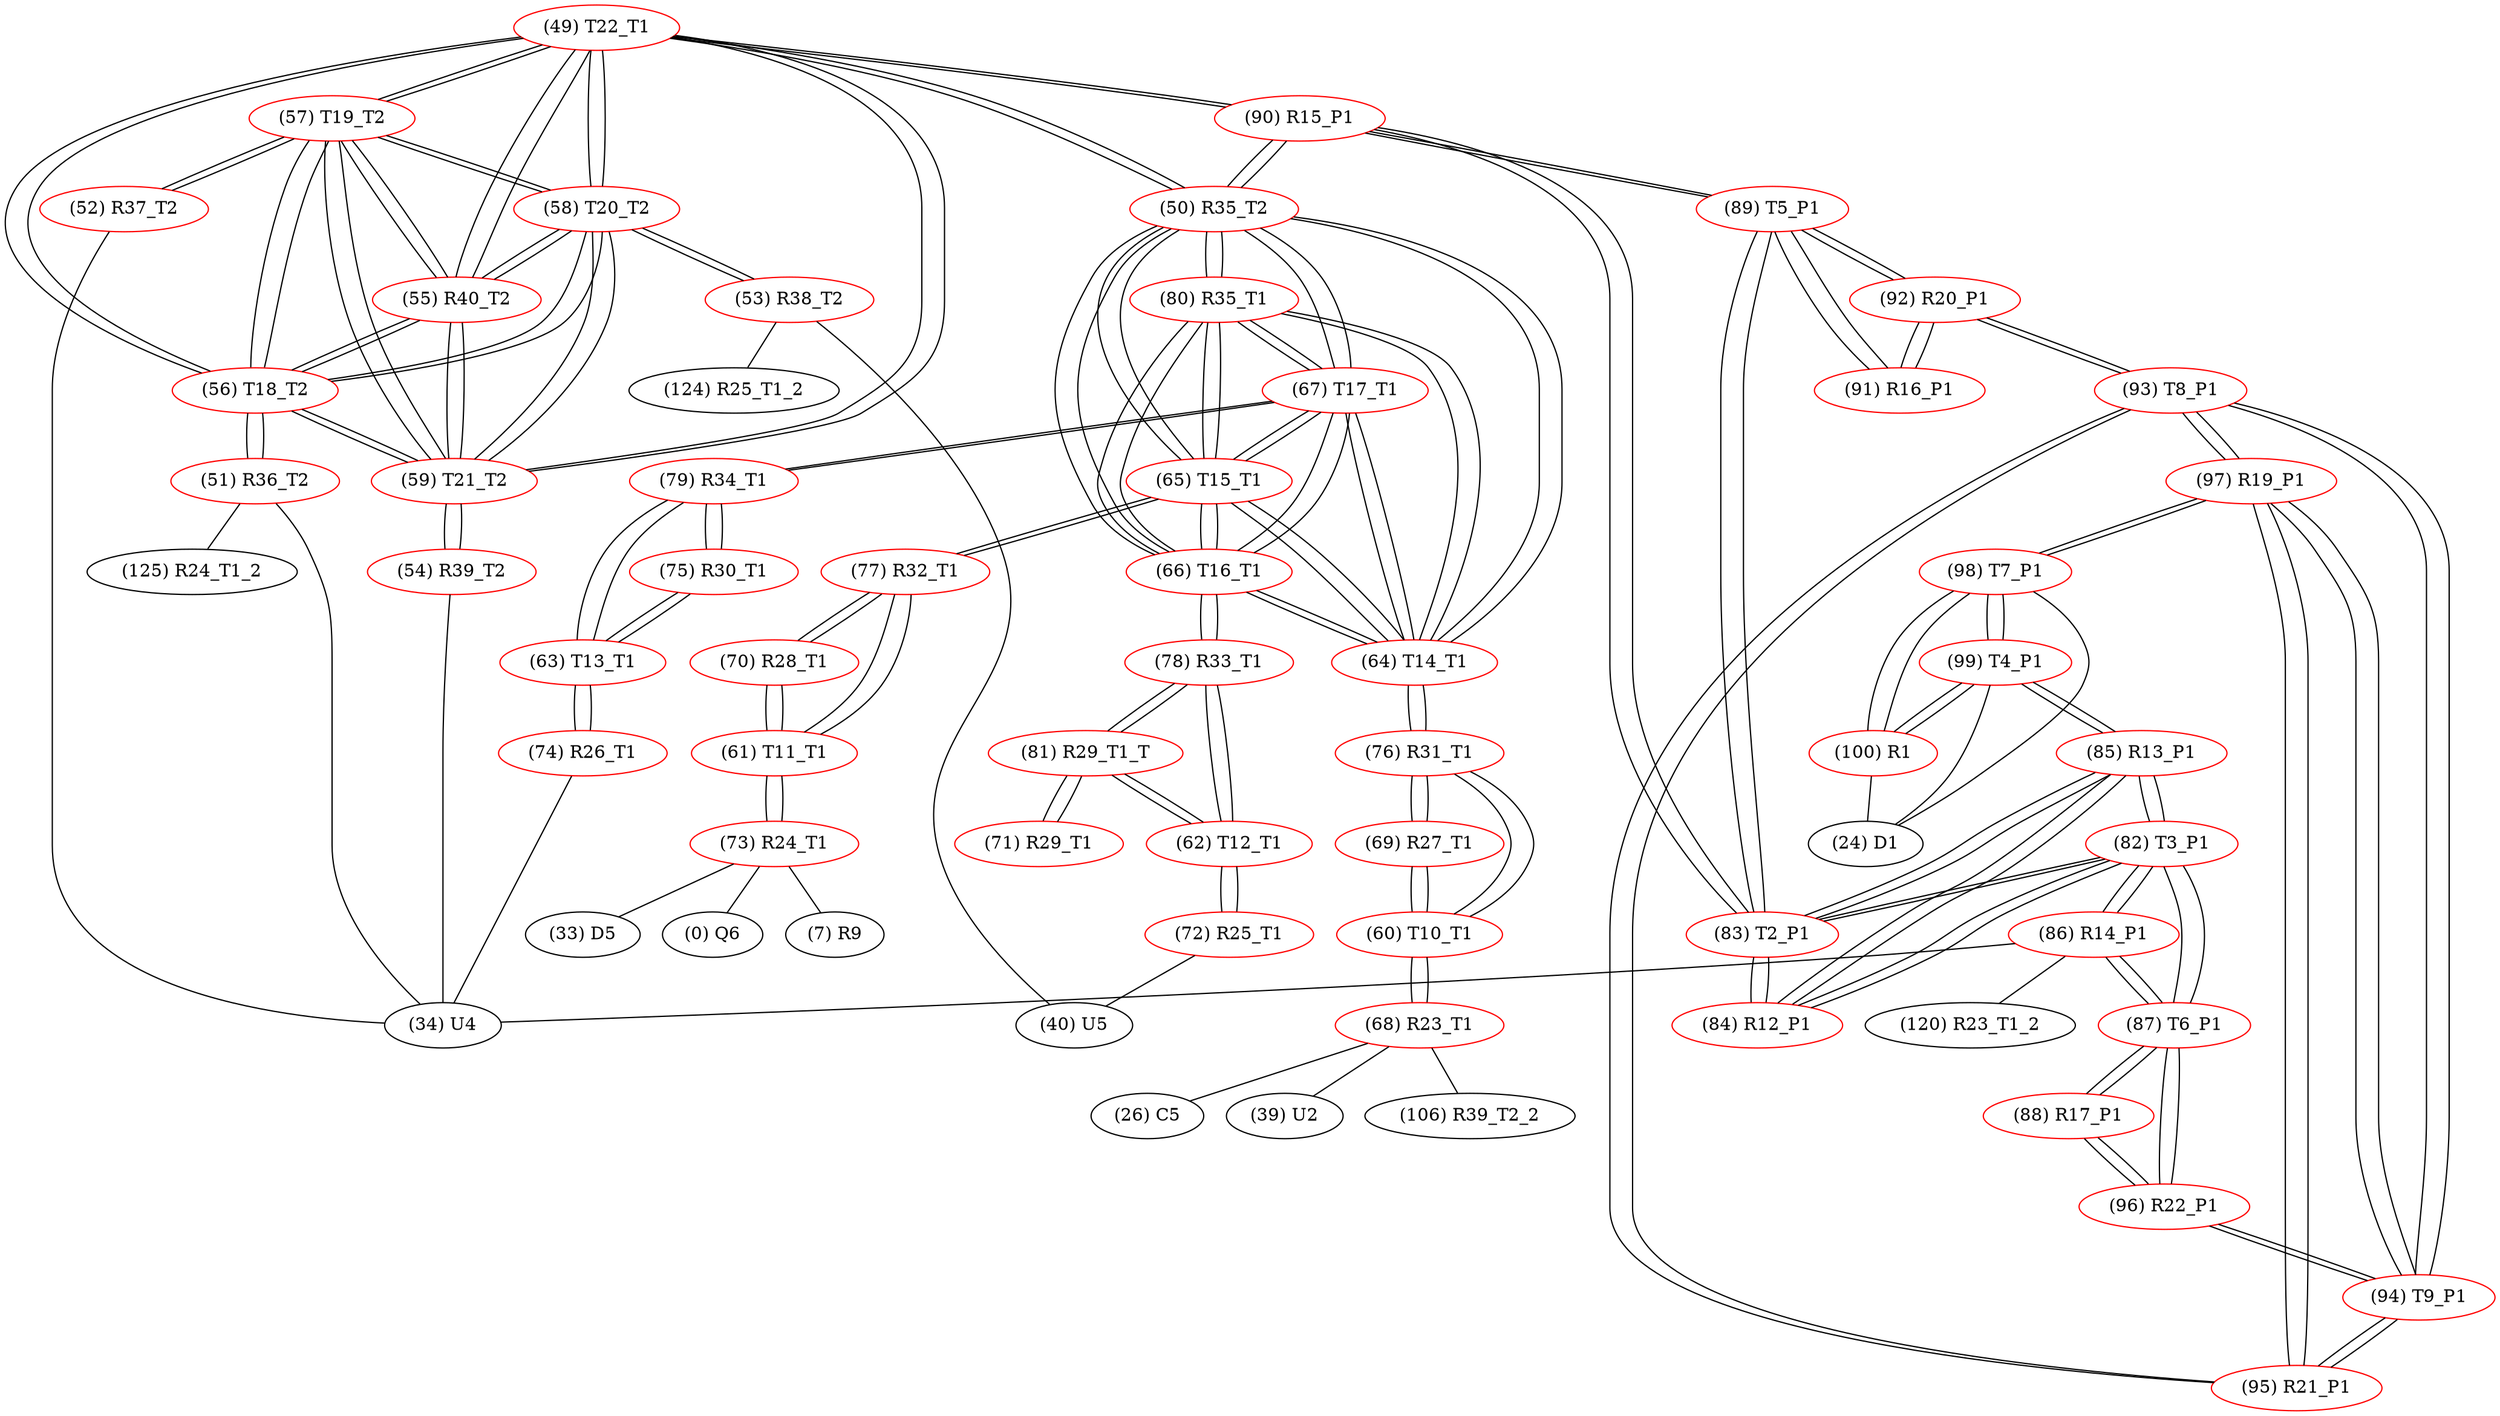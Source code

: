 graph {
	49 [label="(49) T22_T1" color=red]
	57 [label="(57) T19_T2"]
	58 [label="(58) T20_T2"]
	59 [label="(59) T21_T2"]
	56 [label="(56) T18_T2"]
	55 [label="(55) R40_T2"]
	90 [label="(90) R15_P1"]
	50 [label="(50) R35_T2"]
	50 [label="(50) R35_T2" color=red]
	65 [label="(65) T15_T1"]
	66 [label="(66) T16_T1"]
	64 [label="(64) T14_T1"]
	67 [label="(67) T17_T1"]
	80 [label="(80) R35_T1"]
	90 [label="(90) R15_P1"]
	49 [label="(49) T22_T1"]
	51 [label="(51) R36_T2" color=red]
	34 [label="(34) U4"]
	125 [label="(125) R24_T1_2"]
	56 [label="(56) T18_T2"]
	52 [label="(52) R37_T2" color=red]
	34 [label="(34) U4"]
	57 [label="(57) T19_T2"]
	53 [label="(53) R38_T2" color=red]
	40 [label="(40) U5"]
	124 [label="(124) R25_T1_2"]
	58 [label="(58) T20_T2"]
	54 [label="(54) R39_T2" color=red]
	34 [label="(34) U4"]
	59 [label="(59) T21_T2"]
	55 [label="(55) R40_T2" color=red]
	57 [label="(57) T19_T2"]
	58 [label="(58) T20_T2"]
	59 [label="(59) T21_T2"]
	49 [label="(49) T22_T1"]
	56 [label="(56) T18_T2"]
	56 [label="(56) T18_T2" color=red]
	57 [label="(57) T19_T2"]
	58 [label="(58) T20_T2"]
	59 [label="(59) T21_T2"]
	49 [label="(49) T22_T1"]
	55 [label="(55) R40_T2"]
	51 [label="(51) R36_T2"]
	57 [label="(57) T19_T2" color=red]
	58 [label="(58) T20_T2"]
	59 [label="(59) T21_T2"]
	49 [label="(49) T22_T1"]
	56 [label="(56) T18_T2"]
	55 [label="(55) R40_T2"]
	52 [label="(52) R37_T2"]
	58 [label="(58) T20_T2" color=red]
	57 [label="(57) T19_T2"]
	59 [label="(59) T21_T2"]
	49 [label="(49) T22_T1"]
	56 [label="(56) T18_T2"]
	55 [label="(55) R40_T2"]
	53 [label="(53) R38_T2"]
	59 [label="(59) T21_T2" color=red]
	57 [label="(57) T19_T2"]
	58 [label="(58) T20_T2"]
	49 [label="(49) T22_T1"]
	56 [label="(56) T18_T2"]
	55 [label="(55) R40_T2"]
	54 [label="(54) R39_T2"]
	60 [label="(60) T10_T1" color=red]
	68 [label="(68) R23_T1"]
	69 [label="(69) R27_T1"]
	76 [label="(76) R31_T1"]
	61 [label="(61) T11_T1" color=red]
	73 [label="(73) R24_T1"]
	77 [label="(77) R32_T1"]
	70 [label="(70) R28_T1"]
	62 [label="(62) T12_T1" color=red]
	78 [label="(78) R33_T1"]
	81 [label="(81) R29_T1_T"]
	72 [label="(72) R25_T1"]
	63 [label="(63) T13_T1" color=red]
	75 [label="(75) R30_T1"]
	79 [label="(79) R34_T1"]
	74 [label="(74) R26_T1"]
	64 [label="(64) T14_T1" color=red]
	65 [label="(65) T15_T1"]
	66 [label="(66) T16_T1"]
	67 [label="(67) T17_T1"]
	50 [label="(50) R35_T2"]
	80 [label="(80) R35_T1"]
	76 [label="(76) R31_T1"]
	65 [label="(65) T15_T1" color=red]
	66 [label="(66) T16_T1"]
	64 [label="(64) T14_T1"]
	67 [label="(67) T17_T1"]
	50 [label="(50) R35_T2"]
	80 [label="(80) R35_T1"]
	77 [label="(77) R32_T1"]
	66 [label="(66) T16_T1" color=red]
	65 [label="(65) T15_T1"]
	64 [label="(64) T14_T1"]
	67 [label="(67) T17_T1"]
	50 [label="(50) R35_T2"]
	80 [label="(80) R35_T1"]
	78 [label="(78) R33_T1"]
	67 [label="(67) T17_T1" color=red]
	65 [label="(65) T15_T1"]
	66 [label="(66) T16_T1"]
	64 [label="(64) T14_T1"]
	50 [label="(50) R35_T2"]
	80 [label="(80) R35_T1"]
	79 [label="(79) R34_T1"]
	68 [label="(68) R23_T1" color=red]
	26 [label="(26) C5"]
	39 [label="(39) U2"]
	106 [label="(106) R39_T2_2"]
	60 [label="(60) T10_T1"]
	69 [label="(69) R27_T1" color=red]
	60 [label="(60) T10_T1"]
	76 [label="(76) R31_T1"]
	70 [label="(70) R28_T1" color=red]
	77 [label="(77) R32_T1"]
	61 [label="(61) T11_T1"]
	71 [label="(71) R29_T1" color=red]
	81 [label="(81) R29_T1_T"]
	72 [label="(72) R25_T1" color=red]
	40 [label="(40) U5"]
	62 [label="(62) T12_T1"]
	73 [label="(73) R24_T1" color=red]
	0 [label="(0) Q6"]
	7 [label="(7) R9"]
	33 [label="(33) D5"]
	61 [label="(61) T11_T1"]
	74 [label="(74) R26_T1" color=red]
	34 [label="(34) U4"]
	63 [label="(63) T13_T1"]
	75 [label="(75) R30_T1" color=red]
	79 [label="(79) R34_T1"]
	63 [label="(63) T13_T1"]
	76 [label="(76) R31_T1" color=red]
	69 [label="(69) R27_T1"]
	60 [label="(60) T10_T1"]
	64 [label="(64) T14_T1"]
	77 [label="(77) R32_T1" color=red]
	65 [label="(65) T15_T1"]
	61 [label="(61) T11_T1"]
	70 [label="(70) R28_T1"]
	78 [label="(78) R33_T1" color=red]
	66 [label="(66) T16_T1"]
	62 [label="(62) T12_T1"]
	81 [label="(81) R29_T1_T"]
	79 [label="(79) R34_T1" color=red]
	67 [label="(67) T17_T1"]
	75 [label="(75) R30_T1"]
	63 [label="(63) T13_T1"]
	80 [label="(80) R35_T1" color=red]
	65 [label="(65) T15_T1"]
	66 [label="(66) T16_T1"]
	64 [label="(64) T14_T1"]
	67 [label="(67) T17_T1"]
	50 [label="(50) R35_T2"]
	81 [label="(81) R29_T1_T" color=red]
	78 [label="(78) R33_T1"]
	62 [label="(62) T12_T1"]
	71 [label="(71) R29_T1"]
	82 [label="(82) T3_P1" color=red]
	86 [label="(86) R14_P1"]
	87 [label="(87) T6_P1"]
	85 [label="(85) R13_P1"]
	84 [label="(84) R12_P1"]
	83 [label="(83) T2_P1"]
	83 [label="(83) T2_P1" color=red]
	85 [label="(85) R13_P1"]
	82 [label="(82) T3_P1"]
	84 [label="(84) R12_P1"]
	89 [label="(89) T5_P1"]
	90 [label="(90) R15_P1"]
	84 [label="(84) R12_P1" color=red]
	85 [label="(85) R13_P1"]
	82 [label="(82) T3_P1"]
	83 [label="(83) T2_P1"]
	85 [label="(85) R13_P1" color=red]
	99 [label="(99) T4_P1"]
	82 [label="(82) T3_P1"]
	84 [label="(84) R12_P1"]
	83 [label="(83) T2_P1"]
	86 [label="(86) R14_P1" color=red]
	34 [label="(34) U4"]
	120 [label="(120) R23_T1_2"]
	82 [label="(82) T3_P1"]
	87 [label="(87) T6_P1"]
	87 [label="(87) T6_P1" color=red]
	86 [label="(86) R14_P1"]
	82 [label="(82) T3_P1"]
	96 [label="(96) R22_P1"]
	88 [label="(88) R17_P1"]
	88 [label="(88) R17_P1" color=red]
	96 [label="(96) R22_P1"]
	87 [label="(87) T6_P1"]
	89 [label="(89) T5_P1" color=red]
	83 [label="(83) T2_P1"]
	90 [label="(90) R15_P1"]
	91 [label="(91) R16_P1"]
	92 [label="(92) R20_P1"]
	90 [label="(90) R15_P1" color=red]
	49 [label="(49) T22_T1"]
	50 [label="(50) R35_T2"]
	83 [label="(83) T2_P1"]
	89 [label="(89) T5_P1"]
	91 [label="(91) R16_P1" color=red]
	89 [label="(89) T5_P1"]
	92 [label="(92) R20_P1"]
	92 [label="(92) R20_P1" color=red]
	93 [label="(93) T8_P1"]
	91 [label="(91) R16_P1"]
	89 [label="(89) T5_P1"]
	93 [label="(93) T8_P1" color=red]
	94 [label="(94) T9_P1"]
	95 [label="(95) R21_P1"]
	97 [label="(97) R19_P1"]
	92 [label="(92) R20_P1"]
	94 [label="(94) T9_P1" color=red]
	96 [label="(96) R22_P1"]
	95 [label="(95) R21_P1"]
	93 [label="(93) T8_P1"]
	97 [label="(97) R19_P1"]
	95 [label="(95) R21_P1" color=red]
	94 [label="(94) T9_P1"]
	93 [label="(93) T8_P1"]
	97 [label="(97) R19_P1"]
	96 [label="(96) R22_P1" color=red]
	94 [label="(94) T9_P1"]
	87 [label="(87) T6_P1"]
	88 [label="(88) R17_P1"]
	97 [label="(97) R19_P1" color=red]
	94 [label="(94) T9_P1"]
	95 [label="(95) R21_P1"]
	93 [label="(93) T8_P1"]
	98 [label="(98) T7_P1"]
	98 [label="(98) T7_P1" color=red]
	100 [label="(100) R1"]
	99 [label="(99) T4_P1"]
	24 [label="(24) D1"]
	97 [label="(97) R19_P1"]
	99 [label="(99) T4_P1" color=red]
	85 [label="(85) R13_P1"]
	100 [label="(100) R1"]
	98 [label="(98) T7_P1"]
	24 [label="(24) D1"]
	100 [label="(100) R1" color=red]
	99 [label="(99) T4_P1"]
	98 [label="(98) T7_P1"]
	24 [label="(24) D1"]
	49 -- 57
	49 -- 58
	49 -- 59
	49 -- 56
	49 -- 55
	49 -- 90
	49 -- 50
	50 -- 65
	50 -- 66
	50 -- 64
	50 -- 67
	50 -- 80
	50 -- 90
	50 -- 49
	51 -- 34
	51 -- 125
	51 -- 56
	52 -- 34
	52 -- 57
	53 -- 40
	53 -- 124
	53 -- 58
	54 -- 34
	54 -- 59
	55 -- 57
	55 -- 58
	55 -- 59
	55 -- 49
	55 -- 56
	56 -- 57
	56 -- 58
	56 -- 59
	56 -- 49
	56 -- 55
	56 -- 51
	57 -- 58
	57 -- 59
	57 -- 49
	57 -- 56
	57 -- 55
	57 -- 52
	58 -- 57
	58 -- 59
	58 -- 49
	58 -- 56
	58 -- 55
	58 -- 53
	59 -- 57
	59 -- 58
	59 -- 49
	59 -- 56
	59 -- 55
	59 -- 54
	60 -- 68
	60 -- 69
	60 -- 76
	61 -- 73
	61 -- 77
	61 -- 70
	62 -- 78
	62 -- 81
	62 -- 72
	63 -- 75
	63 -- 79
	63 -- 74
	64 -- 65
	64 -- 66
	64 -- 67
	64 -- 50
	64 -- 80
	64 -- 76
	65 -- 66
	65 -- 64
	65 -- 67
	65 -- 50
	65 -- 80
	65 -- 77
	66 -- 65
	66 -- 64
	66 -- 67
	66 -- 50
	66 -- 80
	66 -- 78
	67 -- 65
	67 -- 66
	67 -- 64
	67 -- 50
	67 -- 80
	67 -- 79
	68 -- 26
	68 -- 39
	68 -- 106
	68 -- 60
	69 -- 60
	69 -- 76
	70 -- 77
	70 -- 61
	71 -- 81
	72 -- 40
	72 -- 62
	73 -- 0
	73 -- 7
	73 -- 33
	73 -- 61
	74 -- 34
	74 -- 63
	75 -- 79
	75 -- 63
	76 -- 69
	76 -- 60
	76 -- 64
	77 -- 65
	77 -- 61
	77 -- 70
	78 -- 66
	78 -- 62
	78 -- 81
	79 -- 67
	79 -- 75
	79 -- 63
	80 -- 65
	80 -- 66
	80 -- 64
	80 -- 67
	80 -- 50
	81 -- 78
	81 -- 62
	81 -- 71
	82 -- 86
	82 -- 87
	82 -- 85
	82 -- 84
	82 -- 83
	83 -- 85
	83 -- 82
	83 -- 84
	83 -- 89
	83 -- 90
	84 -- 85
	84 -- 82
	84 -- 83
	85 -- 99
	85 -- 82
	85 -- 84
	85 -- 83
	86 -- 34
	86 -- 120
	86 -- 82
	86 -- 87
	87 -- 86
	87 -- 82
	87 -- 96
	87 -- 88
	88 -- 96
	88 -- 87
	89 -- 83
	89 -- 90
	89 -- 91
	89 -- 92
	90 -- 49
	90 -- 50
	90 -- 83
	90 -- 89
	91 -- 89
	91 -- 92
	92 -- 93
	92 -- 91
	92 -- 89
	93 -- 94
	93 -- 95
	93 -- 97
	93 -- 92
	94 -- 96
	94 -- 95
	94 -- 93
	94 -- 97
	95 -- 94
	95 -- 93
	95 -- 97
	96 -- 94
	96 -- 87
	96 -- 88
	97 -- 94
	97 -- 95
	97 -- 93
	97 -- 98
	98 -- 100
	98 -- 99
	98 -- 24
	98 -- 97
	99 -- 85
	99 -- 100
	99 -- 98
	99 -- 24
	100 -- 99
	100 -- 98
	100 -- 24
}